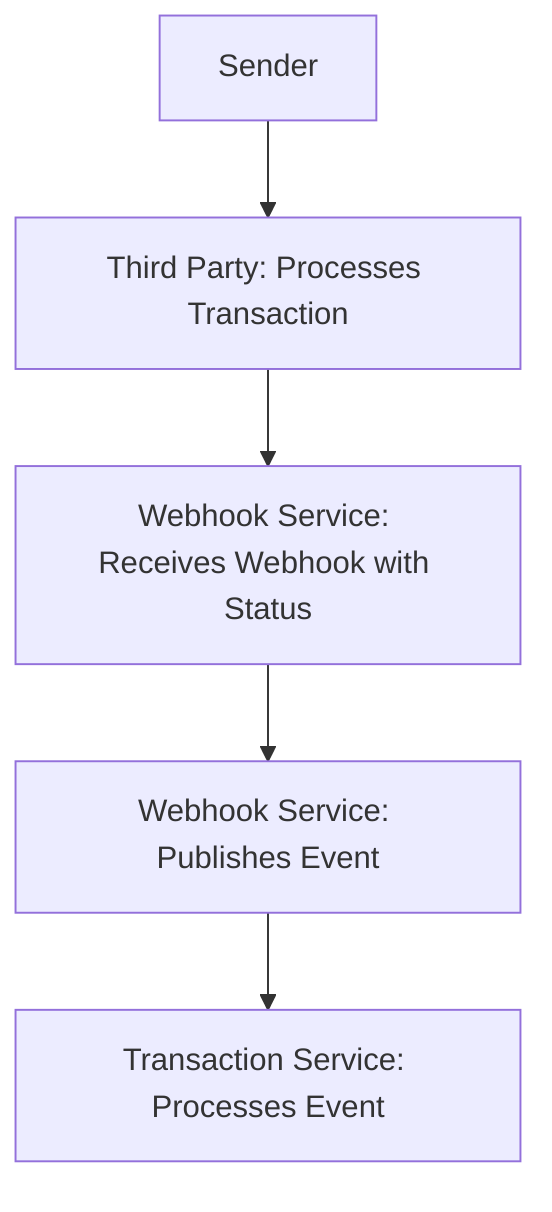 graph TD
    A[Sender] --> B[Third Party: Processes Transaction]
    B --> C[Webhook Service: Receives Webhook with Status]
    C --> D[Webhook Service: Publishes Event]
    D --> E[Transaction Service: Processes Event]